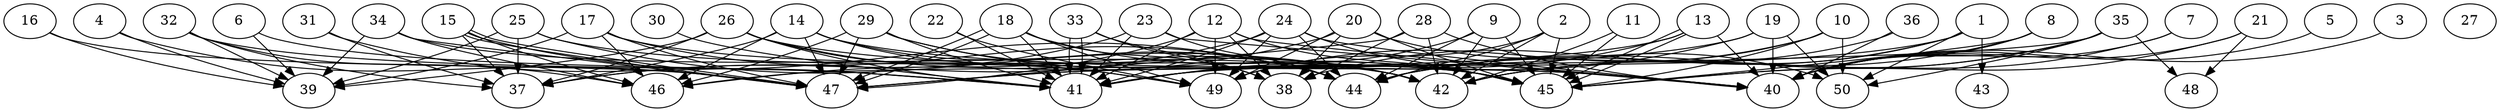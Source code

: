 // DAG automatically generated by daggen at Thu Oct  3 14:07:57 2019
// ./daggen --dot -n 50 --ccr 0.3 --fat 0.9 --regular 0.5 --density 0.5 --mindata 5242880 --maxdata 52428800 
digraph G {
  1 [size="26245120", alpha="0.04", expect_size="7873536"] 
  1 -> 41 [size ="7873536"]
  1 -> 42 [size ="7873536"]
  1 -> 43 [size ="7873536"]
  1 -> 44 [size ="7873536"]
  1 -> 50 [size ="7873536"]
  2 [size="22326613", alpha="0.17", expect_size="6697984"] 
  2 -> 42 [size ="6697984"]
  2 -> 44 [size ="6697984"]
  2 -> 45 [size ="6697984"]
  2 -> 49 [size ="6697984"]
  3 [size="105222827", alpha="0.09", expect_size="31566848"] 
  3 -> 40 [size ="31566848"]
  4 [size="83254613", alpha="0.07", expect_size="24976384"] 
  4 -> 39 [size ="24976384"]
  4 -> 47 [size ="24976384"]
  5 [size="143025493", alpha="0.03", expect_size="42907648"] 
  5 -> 40 [size ="42907648"]
  6 [size="38051840", alpha="0.16", expect_size="11415552"] 
  6 -> 39 [size ="11415552"]
  6 -> 41 [size ="11415552"]
  7 [size="108581547", alpha="0.15", expect_size="32574464"] 
  7 -> 40 [size ="32574464"]
  7 -> 45 [size ="32574464"]
  8 [size="25746773", alpha="0.16", expect_size="7724032"] 
  8 -> 40 [size ="7724032"]
  8 -> 42 [size ="7724032"]
  8 -> 45 [size ="7724032"]
  9 [size="104854187", alpha="0.12", expect_size="31456256"] 
  9 -> 41 [size ="31456256"]
  9 -> 42 [size ="31456256"]
  9 -> 44 [size ="31456256"]
  9 -> 45 [size ="31456256"]
  10 [size="78513493", alpha="0.05", expect_size="23554048"] 
  10 -> 44 [size ="23554048"]
  10 -> 45 [size ="23554048"]
  10 -> 49 [size ="23554048"]
  10 -> 50 [size ="23554048"]
  11 [size="78332587", alpha="0.20", expect_size="23499776"] 
  11 -> 42 [size ="23499776"]
  11 -> 45 [size ="23499776"]
  12 [size="106431147", alpha="0.16", expect_size="31929344"] 
  12 -> 38 [size ="31929344"]
  12 -> 40 [size ="31929344"]
  12 -> 41 [size ="31929344"]
  12 -> 45 [size ="31929344"]
  12 -> 47 [size ="31929344"]
  12 -> 49 [size ="31929344"]
  13 [size="82950827", alpha="0.18", expect_size="24885248"] 
  13 -> 40 [size ="24885248"]
  13 -> 41 [size ="24885248"]
  13 -> 45 [size ="24885248"]
  13 -> 45 [size ="24885248"]
  13 -> 47 [size ="24885248"]
  14 [size="150261760", alpha="0.19", expect_size="45078528"] 
  14 -> 37 [size ="45078528"]
  14 -> 40 [size ="45078528"]
  14 -> 44 [size ="45078528"]
  14 -> 46 [size ="45078528"]
  14 -> 47 [size ="45078528"]
  14 -> 49 [size ="45078528"]
  15 [size="48312320", alpha="0.15", expect_size="14493696"] 
  15 -> 37 [size ="14493696"]
  15 -> 44 [size ="14493696"]
  15 -> 46 [size ="14493696"]
  15 -> 47 [size ="14493696"]
  15 -> 47 [size ="14493696"]
  16 [size="74161493", alpha="0.06", expect_size="22248448"] 
  16 -> 39 [size ="22248448"]
  16 -> 47 [size ="22248448"]
  17 [size="45547520", alpha="0.18", expect_size="13664256"] 
  17 -> 39 [size ="13664256"]
  17 -> 44 [size ="13664256"]
  17 -> 45 [size ="13664256"]
  17 -> 46 [size ="13664256"]
  17 -> 47 [size ="13664256"]
  18 [size="162334720", alpha="0.15", expect_size="48700416"] 
  18 -> 38 [size ="48700416"]
  18 -> 41 [size ="48700416"]
  18 -> 45 [size ="48700416"]
  18 -> 47 [size ="48700416"]
  18 -> 47 [size ="48700416"]
  18 -> 49 [size ="48700416"]
  19 [size="133413547", alpha="0.01", expect_size="40024064"] 
  19 -> 40 [size ="40024064"]
  19 -> 41 [size ="40024064"]
  19 -> 47 [size ="40024064"]
  19 -> 50 [size ="40024064"]
  20 [size="74332160", alpha="0.12", expect_size="22299648"] 
  20 -> 38 [size ="22299648"]
  20 -> 45 [size ="22299648"]
  20 -> 46 [size ="22299648"]
  20 -> 49 [size ="22299648"]
  20 -> 50 [size ="22299648"]
  21 [size="110295040", alpha="0.04", expect_size="33088512"] 
  21 -> 40 [size ="33088512"]
  21 -> 45 [size ="33088512"]
  21 -> 48 [size ="33088512"]
  22 [size="108840960", alpha="0.17", expect_size="32652288"] 
  22 -> 41 [size ="32652288"]
  22 -> 49 [size ="32652288"]
  23 [size="77018453", alpha="0.01", expect_size="23105536"] 
  23 -> 37 [size ="23105536"]
  23 -> 40 [size ="23105536"]
  23 -> 41 [size ="23105536"]
  23 -> 44 [size ="23105536"]
  24 [size="58965333", alpha="0.13", expect_size="17689600"] 
  24 -> 37 [size ="17689600"]
  24 -> 40 [size ="17689600"]
  24 -> 41 [size ="17689600"]
  24 -> 44 [size ="17689600"]
  24 -> 45 [size ="17689600"]
  24 -> 49 [size ="17689600"]
  25 [size="48783360", alpha="0.01", expect_size="14635008"] 
  25 -> 37 [size ="14635008"]
  25 -> 39 [size ="14635008"]
  25 -> 42 [size ="14635008"]
  25 -> 45 [size ="14635008"]
  26 [size="168366080", alpha="0.12", expect_size="50509824"] 
  26 -> 37 [size ="50509824"]
  26 -> 39 [size ="50509824"]
  26 -> 40 [size ="50509824"]
  26 -> 41 [size ="50509824"]
  26 -> 42 [size ="50509824"]
  26 -> 49 [size ="50509824"]
  27 [size="60262400", alpha="0.15", expect_size="18078720"] 
  28 [size="45414400", alpha="0.18", expect_size="13624320"] 
  28 -> 38 [size ="13624320"]
  28 -> 40 [size ="13624320"]
  28 -> 42 [size ="13624320"]
  28 -> 47 [size ="13624320"]
  29 [size="164297387", alpha="0.13", expect_size="49289216"] 
  29 -> 41 [size ="49289216"]
  29 -> 42 [size ="49289216"]
  29 -> 45 [size ="49289216"]
  29 -> 46 [size ="49289216"]
  29 -> 47 [size ="49289216"]
  30 [size="18548053", alpha="0.15", expect_size="5564416"] 
  30 -> 41 [size ="5564416"]
  31 [size="116213760", alpha="0.05", expect_size="34864128"] 
  31 -> 37 [size ="34864128"]
  31 -> 41 [size ="34864128"]
  32 [size="151490560", alpha="0.06", expect_size="45447168"] 
  32 -> 37 [size ="45447168"]
  32 -> 39 [size ="45447168"]
  32 -> 41 [size ="45447168"]
  32 -> 46 [size ="45447168"]
  33 [size="129239040", alpha="0.16", expect_size="38771712"] 
  33 -> 38 [size ="38771712"]
  33 -> 41 [size ="38771712"]
  33 -> 41 [size ="38771712"]
  33 -> 42 [size ="38771712"]
  34 [size="137198933", alpha="0.02", expect_size="41159680"] 
  34 -> 39 [size ="41159680"]
  34 -> 42 [size ="41159680"]
  34 -> 46 [size ="41159680"]
  34 -> 47 [size ="41159680"]
  35 [size="83872427", alpha="0.13", expect_size="25161728"] 
  35 -> 40 [size ="25161728"]
  35 -> 42 [size ="25161728"]
  35 -> 44 [size ="25161728"]
  35 -> 46 [size ="25161728"]
  35 -> 48 [size ="25161728"]
  35 -> 50 [size ="25161728"]
  36 [size="94801920", alpha="0.11", expect_size="28440576"] 
  36 -> 38 [size ="28440576"]
  36 -> 40 [size ="28440576"]
  37 [size="33286827", alpha="0.12", expect_size="9986048"] 
  38 [size="147712000", alpha="0.12", expect_size="44313600"] 
  39 [size="131778560", alpha="0.06", expect_size="39533568"] 
  40 [size="72864427", alpha="0.08", expect_size="21859328"] 
  41 [size="32017067", alpha="0.01", expect_size="9605120"] 
  42 [size="70089387", alpha="0.06", expect_size="21026816"] 
  43 [size="118749867", alpha="0.19", expect_size="35624960"] 
  44 [size="86186667", alpha="0.17", expect_size="25856000"] 
  45 [size="105192107", alpha="0.19", expect_size="31557632"] 
  46 [size="49309013", alpha="0.20", expect_size="14792704"] 
  47 [size="132515840", alpha="0.06", expect_size="39754752"] 
  48 [size="68314453", alpha="0.16", expect_size="20494336"] 
  49 [size="158842880", alpha="0.05", expect_size="47652864"] 
  50 [size="48189440", alpha="0.14", expect_size="14456832"] 
}
